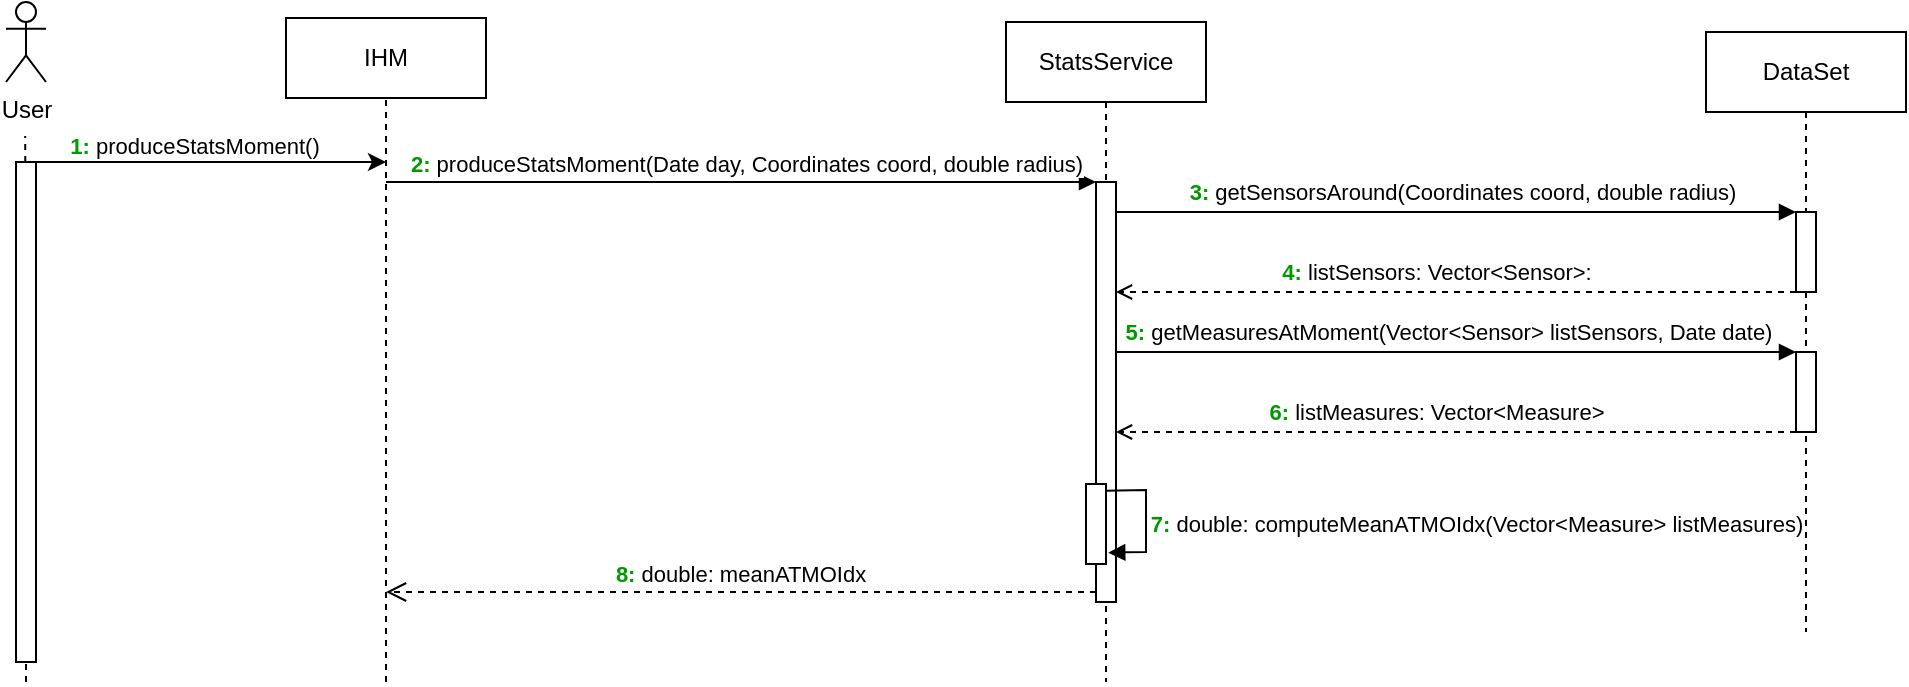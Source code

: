 <mxfile version="21.3.5" type="github">
  <diagram name="Page-1" id="I7RDIdogmaN5I8TK1vOo">
    <mxGraphModel dx="954" dy="599" grid="1" gridSize="10" guides="1" tooltips="1" connect="1" arrows="1" fold="1" page="1" pageScale="1" pageWidth="1169" pageHeight="827" math="0" shadow="0">
      <root>
        <mxCell id="0" />
        <mxCell id="1" parent="0" />
        <mxCell id="bnaxQuVBlEbO6aS_ppuL-53" value="StatsService" style="shape=umlLifeline;perimeter=lifelinePerimeter;whiteSpace=wrap;html=1;container=0;dropTarget=0;collapsible=0;recursiveResize=0;outlineConnect=0;portConstraint=eastwest;newEdgeStyle={&quot;edgeStyle&quot;:&quot;elbowEdgeStyle&quot;,&quot;elbow&quot;:&quot;vertical&quot;,&quot;curved&quot;:0,&quot;rounded&quot;:0};" parent="1" vertex="1">
          <mxGeometry x="620" y="60" width="100" height="330" as="geometry" />
        </mxCell>
        <mxCell id="bnaxQuVBlEbO6aS_ppuL-54" value="" style="html=1;points=[];perimeter=orthogonalPerimeter;outlineConnect=0;targetShapes=umlLifeline;portConstraint=eastwest;newEdgeStyle={&quot;edgeStyle&quot;:&quot;elbowEdgeStyle&quot;,&quot;elbow&quot;:&quot;vertical&quot;,&quot;curved&quot;:0,&quot;rounded&quot;:0};" parent="bnaxQuVBlEbO6aS_ppuL-53" vertex="1">
          <mxGeometry x="45" y="80" width="10" height="210" as="geometry" />
        </mxCell>
        <mxCell id="bnaxQuVBlEbO6aS_ppuL-55" value="&lt;font color=&quot;#009900&quot;&gt;&lt;b&gt;2:&lt;/b&gt;&lt;/font&gt;&lt;font color=&quot;#99ff99&quot;&gt; &lt;/font&gt;produceStatsMoment(Date day, Coordinates coord, double radius)" style="html=1;verticalAlign=bottom;endArrow=block;edgeStyle=elbowEdgeStyle;elbow=vertical;curved=0;rounded=0;" parent="1" target="bnaxQuVBlEbO6aS_ppuL-54" edge="1">
          <mxGeometry x="0.014" relative="1" as="geometry">
            <mxPoint x="310" y="140" as="sourcePoint" />
            <Array as="points">
              <mxPoint x="390" y="140" />
            </Array>
            <mxPoint as="offset" />
          </mxGeometry>
        </mxCell>
        <mxCell id="bnaxQuVBlEbO6aS_ppuL-56" value="&lt;b style=&quot;border-color: var(--border-color); caret-color: rgb(0, 153, 0); color: rgb(0, 153, 0);&quot;&gt;8:&amp;nbsp;&lt;/b&gt;double: meanATMOIdx" style="html=1;verticalAlign=bottom;endArrow=open;dashed=1;endSize=8;edgeStyle=elbowEdgeStyle;elbow=vertical;curved=0;rounded=0;" parent="1" source="bnaxQuVBlEbO6aS_ppuL-54" edge="1">
          <mxGeometry x="0.004" relative="1" as="geometry">
            <mxPoint x="310" y="345" as="targetPoint" />
            <Array as="points">
              <mxPoint x="540" y="345" />
              <mxPoint x="520" y="355" />
              <mxPoint x="625" y="405" />
              <mxPoint x="535" y="365" />
              <mxPoint x="575" y="345" />
              <mxPoint x="435" y="305" />
            </Array>
            <mxPoint as="offset" />
          </mxGeometry>
        </mxCell>
        <mxCell id="bnaxQuVBlEbO6aS_ppuL-57" value="DataSet" style="shape=umlLifeline;perimeter=lifelinePerimeter;whiteSpace=wrap;html=1;container=0;dropTarget=0;collapsible=0;recursiveResize=0;outlineConnect=0;portConstraint=eastwest;newEdgeStyle={&quot;edgeStyle&quot;:&quot;elbowEdgeStyle&quot;,&quot;elbow&quot;:&quot;vertical&quot;,&quot;curved&quot;:0,&quot;rounded&quot;:0};" parent="1" vertex="1">
          <mxGeometry x="970" y="65" width="100" height="300" as="geometry" />
        </mxCell>
        <mxCell id="bnaxQuVBlEbO6aS_ppuL-58" value="" style="html=1;points=[];perimeter=orthogonalPerimeter;outlineConnect=0;targetShapes=umlLifeline;portConstraint=eastwest;newEdgeStyle={&quot;edgeStyle&quot;:&quot;elbowEdgeStyle&quot;,&quot;elbow&quot;:&quot;vertical&quot;,&quot;curved&quot;:0,&quot;rounded&quot;:0};" parent="bnaxQuVBlEbO6aS_ppuL-57" vertex="1">
          <mxGeometry x="45" y="90" width="10" height="40" as="geometry" />
        </mxCell>
        <mxCell id="bnaxQuVBlEbO6aS_ppuL-59" value="" style="html=1;points=[];perimeter=orthogonalPerimeter;outlineConnect=0;targetShapes=umlLifeline;portConstraint=eastwest;newEdgeStyle={&quot;edgeStyle&quot;:&quot;elbowEdgeStyle&quot;,&quot;elbow&quot;:&quot;vertical&quot;,&quot;curved&quot;:0,&quot;rounded&quot;:0};" parent="bnaxQuVBlEbO6aS_ppuL-57" vertex="1">
          <mxGeometry x="45" y="160" width="10" height="40" as="geometry" />
        </mxCell>
        <mxCell id="bnaxQuVBlEbO6aS_ppuL-60" value="" style="endArrow=block;html=1;rounded=0;endFill=1;" parent="1" source="bnaxQuVBlEbO6aS_ppuL-54" target="bnaxQuVBlEbO6aS_ppuL-58" edge="1">
          <mxGeometry width="50" height="50" relative="1" as="geometry">
            <mxPoint x="715" y="165" as="sourcePoint" />
            <mxPoint x="905" y="165" as="targetPoint" />
            <Array as="points">
              <mxPoint x="945" y="155" />
            </Array>
          </mxGeometry>
        </mxCell>
        <mxCell id="bnaxQuVBlEbO6aS_ppuL-61" value="&lt;b style=&quot;border-color: var(--border-color); caret-color: rgb(0, 153, 0); color: rgb(0, 153, 0);&quot;&gt;3:&lt;/b&gt;&amp;nbsp;getSensorsAround(Coordinates coord, double radius)" style="edgeLabel;html=1;align=center;verticalAlign=middle;resizable=0;points=[];" parent="bnaxQuVBlEbO6aS_ppuL-60" vertex="1" connectable="0">
          <mxGeometry x="-0.412" y="2" relative="1" as="geometry">
            <mxPoint x="73" y="-8" as="offset" />
          </mxGeometry>
        </mxCell>
        <mxCell id="bnaxQuVBlEbO6aS_ppuL-62" value="" style="endArrow=open;html=1;rounded=0;endFill=0;dashed=1;" parent="1" source="bnaxQuVBlEbO6aS_ppuL-58" target="bnaxQuVBlEbO6aS_ppuL-54" edge="1">
          <mxGeometry width="50" height="50" relative="1" as="geometry">
            <mxPoint x="765" y="240" as="sourcePoint" />
            <mxPoint x="815" y="190" as="targetPoint" />
            <Array as="points">
              <mxPoint x="825" y="195" />
            </Array>
          </mxGeometry>
        </mxCell>
        <mxCell id="bnaxQuVBlEbO6aS_ppuL-63" value="&lt;b style=&quot;border-color: var(--border-color); caret-color: rgb(0, 153, 0); color: rgb(0, 153, 0);&quot;&gt;4:&amp;nbsp;&lt;/b&gt;listSensors: Vector&amp;lt;Sensor&amp;gt;:" style="edgeLabel;html=1;align=center;verticalAlign=middle;resizable=0;points=[];" parent="bnaxQuVBlEbO6aS_ppuL-62" vertex="1" connectable="0">
          <mxGeometry x="0.279" y="1" relative="1" as="geometry">
            <mxPoint x="37" y="-11" as="offset" />
          </mxGeometry>
        </mxCell>
        <mxCell id="bnaxQuVBlEbO6aS_ppuL-64" value="" style="endArrow=block;html=1;rounded=0;endFill=1;" parent="1" source="bnaxQuVBlEbO6aS_ppuL-54" target="bnaxQuVBlEbO6aS_ppuL-59" edge="1">
          <mxGeometry width="50" height="50" relative="1" as="geometry">
            <mxPoint x="700" y="225.0" as="sourcePoint" />
            <mxPoint x="970" y="225.0" as="targetPoint" />
            <Array as="points">
              <mxPoint x="920" y="225" />
            </Array>
          </mxGeometry>
        </mxCell>
        <mxCell id="bnaxQuVBlEbO6aS_ppuL-65" value="&lt;b style=&quot;border-color: var(--border-color); caret-color: rgb(0, 153, 0); color: rgb(0, 153, 0);&quot;&gt;5:&amp;nbsp;&lt;/b&gt;getMeasuresAtMoment(Vector&amp;lt;Sensor&amp;gt; listSensors, Date date)" style="edgeLabel;html=1;align=center;verticalAlign=middle;resizable=0;points=[];" parent="bnaxQuVBlEbO6aS_ppuL-64" vertex="1" connectable="0">
          <mxGeometry x="-0.412" y="2" relative="1" as="geometry">
            <mxPoint x="66" y="-8" as="offset" />
          </mxGeometry>
        </mxCell>
        <mxCell id="bnaxQuVBlEbO6aS_ppuL-66" value="" style="endArrow=open;html=1;rounded=0;endFill=0;dashed=1;" parent="1" source="bnaxQuVBlEbO6aS_ppuL-59" target="bnaxQuVBlEbO6aS_ppuL-54" edge="1">
          <mxGeometry width="50" height="50" relative="1" as="geometry">
            <mxPoint x="970" y="265" as="sourcePoint" />
            <mxPoint x="700" y="265" as="targetPoint" />
            <Array as="points">
              <mxPoint x="825" y="265" />
            </Array>
          </mxGeometry>
        </mxCell>
        <mxCell id="bnaxQuVBlEbO6aS_ppuL-67" value="&lt;b style=&quot;border-color: var(--border-color); caret-color: rgb(0, 153, 0); color: rgb(0, 153, 0);&quot;&gt;6:&amp;nbsp;&lt;/b&gt;listMeasures: Vector&amp;lt;Measure&amp;gt;" style="edgeLabel;html=1;align=center;verticalAlign=middle;resizable=0;points=[];" parent="bnaxQuVBlEbO6aS_ppuL-66" vertex="1" connectable="0">
          <mxGeometry x="0.279" y="1" relative="1" as="geometry">
            <mxPoint x="37" y="-11" as="offset" />
          </mxGeometry>
        </mxCell>
        <mxCell id="bnaxQuVBlEbO6aS_ppuL-68" value="" style="rounded=0;whiteSpace=wrap;html=1;" parent="1" vertex="1">
          <mxGeometry x="660" y="291" width="10" height="40" as="geometry" />
        </mxCell>
        <mxCell id="bnaxQuVBlEbO6aS_ppuL-69" value="" style="endArrow=block;html=1;rounded=0;exitX=0.967;exitY=0.083;exitDx=0;exitDy=0;entryX=1.111;entryY=0.858;entryDx=0;entryDy=0;entryPerimeter=0;exitPerimeter=0;endFill=1;" parent="1" source="bnaxQuVBlEbO6aS_ppuL-68" target="bnaxQuVBlEbO6aS_ppuL-68" edge="1">
          <mxGeometry width="50" height="50" relative="1" as="geometry">
            <mxPoint x="710" y="305" as="sourcePoint" />
            <mxPoint x="720" y="335" as="targetPoint" />
            <Array as="points">
              <mxPoint x="690" y="294" />
              <mxPoint x="690" y="325" />
            </Array>
          </mxGeometry>
        </mxCell>
        <mxCell id="bnaxQuVBlEbO6aS_ppuL-70" value="&lt;b style=&quot;border-color: var(--border-color); caret-color: rgb(0, 153, 0); color: rgb(0, 153, 0);&quot;&gt;7:&amp;nbsp;&lt;/b&gt;double: computeMeanATMOIdx(Vector&amp;lt;Measure&amp;gt; listMeasures)" style="edgeLabel;html=1;align=center;verticalAlign=middle;resizable=0;points=[];" parent="bnaxQuVBlEbO6aS_ppuL-69" vertex="1" connectable="0">
          <mxGeometry x="0.018" y="2" relative="1" as="geometry">
            <mxPoint x="163" y="2" as="offset" />
          </mxGeometry>
        </mxCell>
        <mxCell id="bnaxQuVBlEbO6aS_ppuL-72" value="" style="endArrow=none;dashed=1;html=1;rounded=0;entryX=0.5;entryY=1;entryDx=0;entryDy=0;" parent="1" target="SnQVtgiCFjpJ4soECr5Y-1" edge="1">
          <mxGeometry width="50" height="50" relative="1" as="geometry">
            <mxPoint x="310" y="390" as="sourcePoint" />
            <mxPoint x="300" y="105" as="targetPoint" />
          </mxGeometry>
        </mxCell>
        <mxCell id="SnQVtgiCFjpJ4soECr5Y-1" value="IHM" style="rounded=0;whiteSpace=wrap;html=1;" parent="1" vertex="1">
          <mxGeometry x="260" y="58" width="100" height="40" as="geometry" />
        </mxCell>
        <mxCell id="SnQVtgiCFjpJ4soECr5Y-16" value="User" style="shape=umlActor;verticalLabelPosition=bottom;verticalAlign=top;html=1;outlineConnect=0;" parent="1" vertex="1">
          <mxGeometry x="120" y="50" width="20" height="40" as="geometry" />
        </mxCell>
        <mxCell id="SnQVtgiCFjpJ4soECr5Y-17" value="" style="endArrow=none;dashed=1;html=1;rounded=0;" parent="1" source="SnQVtgiCFjpJ4soECr5Y-18" edge="1">
          <mxGeometry width="50" height="50" relative="1" as="geometry">
            <mxPoint x="130" y="370" as="sourcePoint" />
            <mxPoint x="129.6" y="117" as="targetPoint" />
          </mxGeometry>
        </mxCell>
        <mxCell id="SnQVtgiCFjpJ4soECr5Y-19" value="" style="endArrow=none;dashed=1;html=1;rounded=0;" parent="1" target="SnQVtgiCFjpJ4soECr5Y-18" edge="1">
          <mxGeometry width="50" height="50" relative="1" as="geometry">
            <mxPoint x="130" y="390" as="sourcePoint" />
            <mxPoint x="129.6" y="117" as="targetPoint" />
          </mxGeometry>
        </mxCell>
        <mxCell id="SnQVtgiCFjpJ4soECr5Y-18" value="" style="rounded=0;whiteSpace=wrap;html=1;" parent="1" vertex="1">
          <mxGeometry x="125" y="130" width="10" height="250" as="geometry" />
        </mxCell>
        <mxCell id="SnQVtgiCFjpJ4soECr5Y-20" value="" style="endArrow=classic;html=1;rounded=0;exitX=1;exitY=0;exitDx=0;exitDy=0;" parent="1" source="SnQVtgiCFjpJ4soECr5Y-18" edge="1">
          <mxGeometry width="50" height="50" relative="1" as="geometry">
            <mxPoint x="230" y="180" as="sourcePoint" />
            <mxPoint x="310" y="130" as="targetPoint" />
          </mxGeometry>
        </mxCell>
        <mxCell id="SnQVtgiCFjpJ4soECr5Y-21" value="&lt;b style=&quot;border-color: var(--border-color); caret-color: rgb(0, 153, 0); color: rgb(0, 153, 0);&quot;&gt;1:&amp;nbsp;&lt;/b&gt;produceStatsMoment()" style="edgeLabel;html=1;align=center;verticalAlign=middle;resizable=0;points=[];" parent="SnQVtgiCFjpJ4soECr5Y-20" vertex="1" connectable="0">
          <mxGeometry x="-0.213" relative="1" as="geometry">
            <mxPoint x="10" y="-8" as="offset" />
          </mxGeometry>
        </mxCell>
      </root>
    </mxGraphModel>
  </diagram>
</mxfile>
